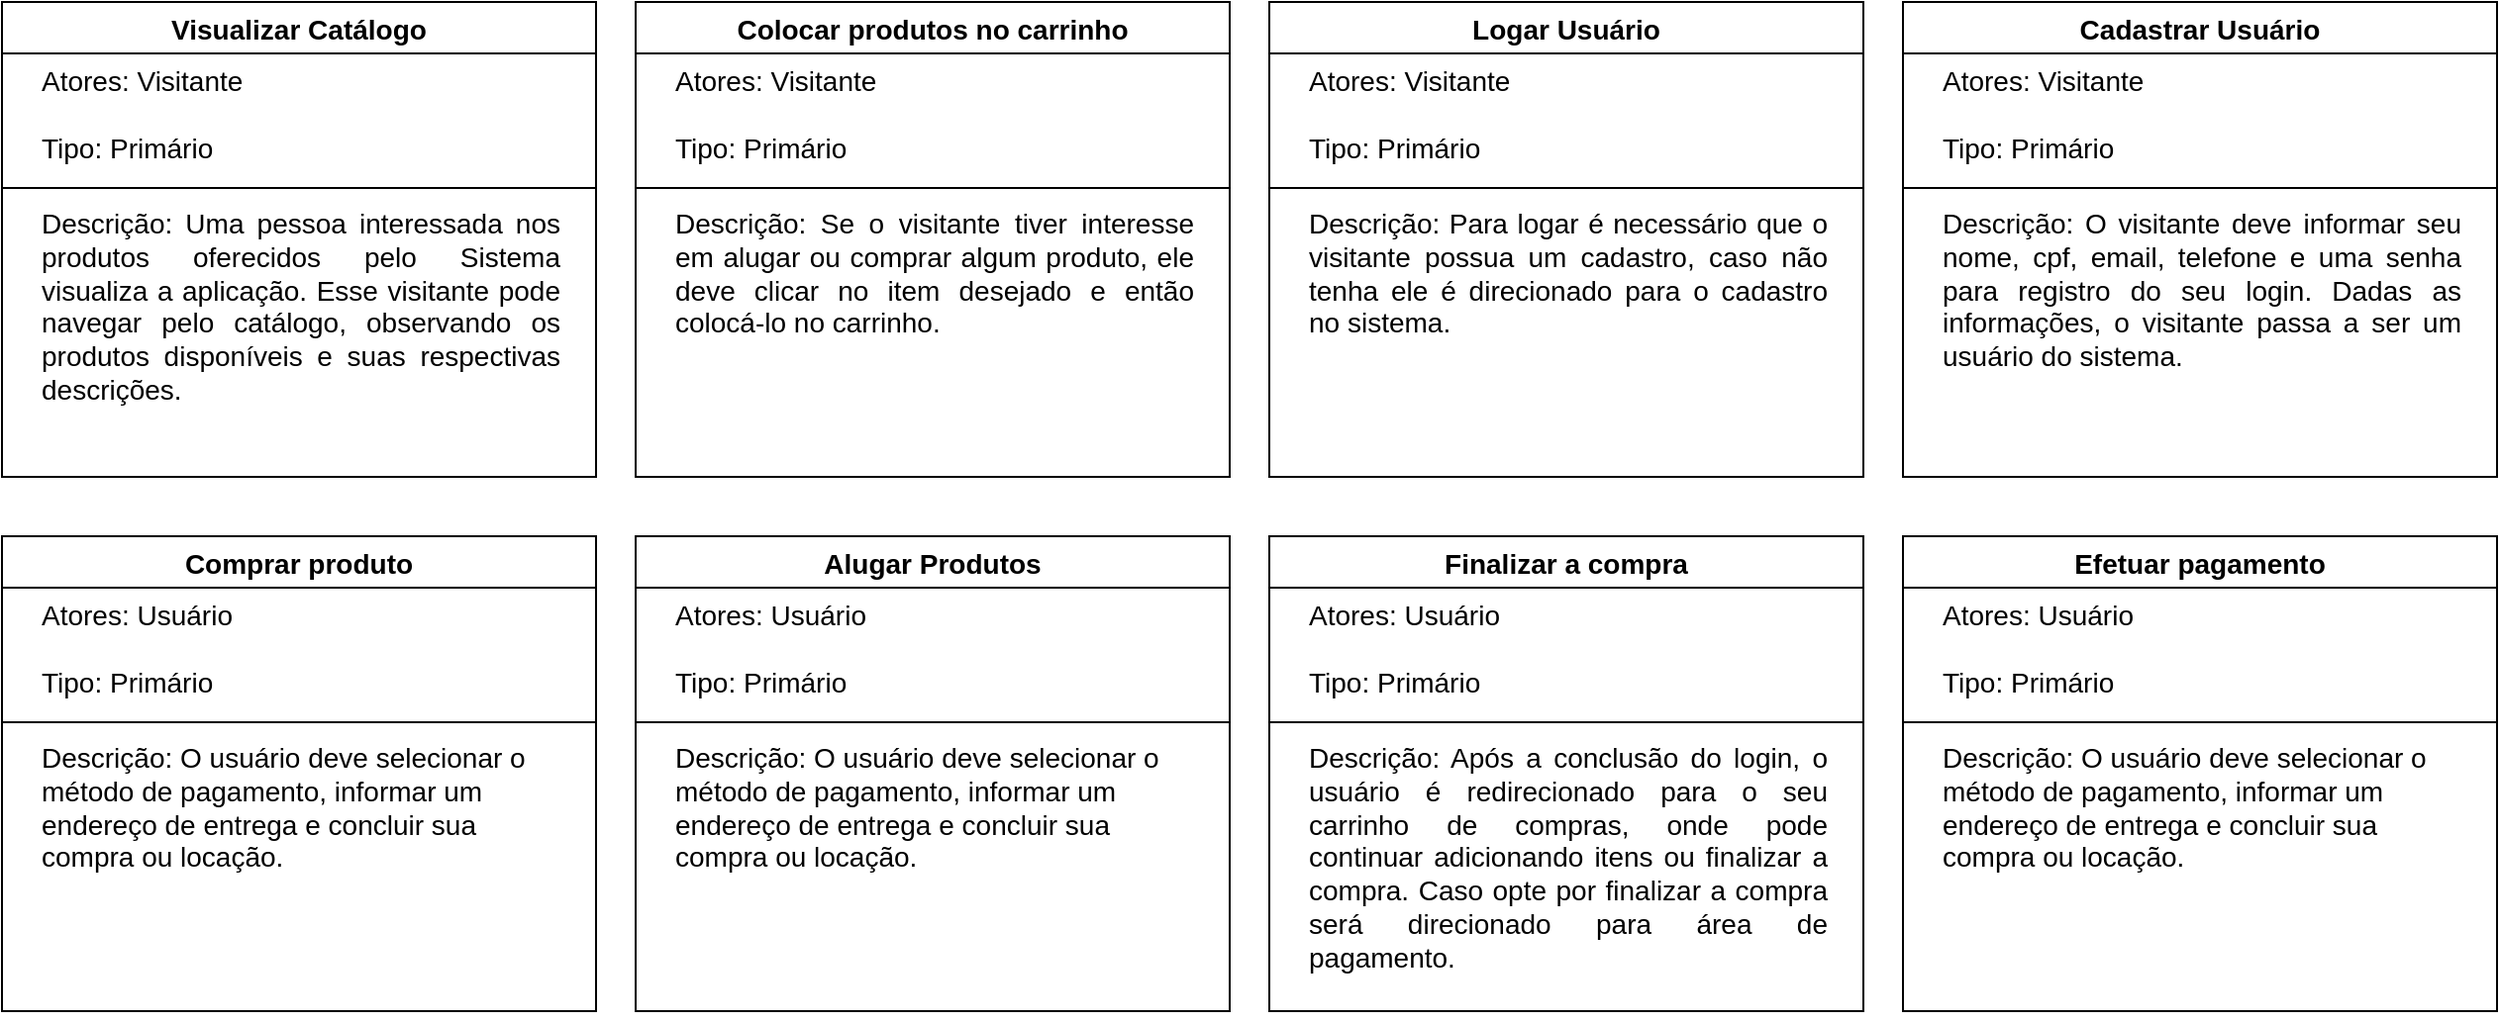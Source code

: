 <mxfile version="26.2.12">
  <diagram name="Página-1" id="rn4G-A0xri_nOC2t1jLq">
    <mxGraphModel dx="2068" dy="1137" grid="1" gridSize="10" guides="1" tooltips="1" connect="1" arrows="1" fold="1" page="1" pageScale="1" pageWidth="827" pageHeight="1169" math="0" shadow="0">
      <root>
        <mxCell id="0" />
        <mxCell id="1" parent="0" />
        <mxCell id="Zyb6E4_nlxskoEPXZIJf-9" value="Visualizar Catálogo" style="swimlane;fontStyle=1;align=center;verticalAlign=top;childLayout=stackLayout;horizontal=1;startSize=26;horizontalStack=0;resizeParent=1;resizeParentMax=0;resizeLast=0;collapsible=1;marginBottom=0;whiteSpace=wrap;html=1;fontSize=14;labelBackgroundColor=none;spacing=0;spacingLeft=20;spacingBottom=0;spacingTop=1;spacingRight=20;" parent="1" vertex="1">
          <mxGeometry x="50" y="90" width="300" height="240" as="geometry" />
        </mxCell>
        <mxCell id="Zyb6E4_nlxskoEPXZIJf-10" value="Atores: Visitante&amp;nbsp;&lt;div&gt;&lt;br&gt;&lt;div&gt;Tipo: Primário&lt;/div&gt;&lt;/div&gt;" style="text;strokeColor=none;fillColor=none;align=left;verticalAlign=top;spacingLeft=20;spacingRight=20;overflow=hidden;rotatable=0;points=[[0,0.5],[1,0.5]];portConstraint=eastwest;whiteSpace=wrap;html=1;fontSize=14;labelBackgroundColor=none;spacing=0;spacingBottom=0;spacingTop=1;" parent="Zyb6E4_nlxskoEPXZIJf-9" vertex="1">
          <mxGeometry y="26" width="300" height="64" as="geometry" />
        </mxCell>
        <mxCell id="Zyb6E4_nlxskoEPXZIJf-11" value="" style="line;strokeWidth=1;fillColor=none;align=left;verticalAlign=middle;spacingTop=1;spacingLeft=20;spacingRight=20;rotatable=0;labelPosition=right;points=[];portConstraint=eastwest;strokeColor=inherit;fontSize=14;labelBackgroundColor=none;spacing=0;spacingBottom=0;" parent="Zyb6E4_nlxskoEPXZIJf-9" vertex="1">
          <mxGeometry y="90" width="300" height="8" as="geometry" />
        </mxCell>
        <mxCell id="Zyb6E4_nlxskoEPXZIJf-12" value="&lt;div style=&quot;text-align: justify;&quot;&gt;&lt;span style=&quot;color: light-dark(rgb(0, 0, 0), rgb(255, 255, 255));&quot;&gt;Descrição: Uma pessoa interessada nos produtos oferecidos pelo Sistema visualiza a aplicação. Esse visitante pode navegar pelo catálogo, observando os produtos disponíveis e suas respectivas descrições.&amp;nbsp;&lt;/span&gt;&lt;/div&gt;&lt;div&gt;&lt;br&gt;&lt;/div&gt;" style="text;strokeColor=none;fillColor=none;align=left;verticalAlign=top;spacingLeft=20;spacingRight=20;overflow=hidden;rotatable=0;points=[[0,0.5],[1,0.5]];portConstraint=eastwest;whiteSpace=wrap;html=1;fontSize=14;labelBackgroundColor=none;spacing=0;spacingBottom=0;spacingTop=1;" parent="Zyb6E4_nlxskoEPXZIJf-9" vertex="1">
          <mxGeometry y="98" width="300" height="142" as="geometry" />
        </mxCell>
        <mxCell id="Zyb6E4_nlxskoEPXZIJf-26" value="Logar Usuário" style="swimlane;fontStyle=1;align=center;verticalAlign=top;childLayout=stackLayout;horizontal=1;startSize=26;horizontalStack=0;resizeParent=1;resizeParentMax=0;resizeLast=0;collapsible=1;marginBottom=0;whiteSpace=wrap;html=1;fontSize=14;labelBackgroundColor=none;spacing=0;spacingLeft=20;spacingBottom=0;spacingTop=1;spacingRight=20;" parent="1" vertex="1">
          <mxGeometry x="690" y="90" width="300" height="240" as="geometry" />
        </mxCell>
        <mxCell id="Zyb6E4_nlxskoEPXZIJf-27" value="Atores: Visitante&amp;nbsp;&lt;div&gt;&lt;br&gt;&lt;div&gt;Tipo: Primário&lt;/div&gt;&lt;/div&gt;" style="text;strokeColor=none;fillColor=none;align=left;verticalAlign=top;spacingLeft=20;spacingRight=20;overflow=hidden;rotatable=0;points=[[0,0.5],[1,0.5]];portConstraint=eastwest;whiteSpace=wrap;html=1;fontSize=14;labelBackgroundColor=none;spacing=0;spacingBottom=0;spacingTop=1;" parent="Zyb6E4_nlxskoEPXZIJf-26" vertex="1">
          <mxGeometry y="26" width="300" height="64" as="geometry" />
        </mxCell>
        <mxCell id="Zyb6E4_nlxskoEPXZIJf-28" value="" style="line;strokeWidth=1;fillColor=none;align=left;verticalAlign=middle;spacingTop=1;spacingLeft=20;spacingRight=20;rotatable=0;labelPosition=right;points=[];portConstraint=eastwest;strokeColor=inherit;fontSize=14;labelBackgroundColor=none;spacing=0;spacingBottom=0;" parent="Zyb6E4_nlxskoEPXZIJf-26" vertex="1">
          <mxGeometry y="90" width="300" height="8" as="geometry" />
        </mxCell>
        <mxCell id="Zyb6E4_nlxskoEPXZIJf-29" value="&lt;div style=&quot;text-align: justify;&quot;&gt;&lt;span style=&quot;background-color: transparent; color: light-dark(rgb(0, 0, 0), rgb(255, 255, 255));&quot;&gt;Descrição: Para logar é necessário que o visitante possua um cadastro, caso não tenha ele é direcionado para o cadastro no sistema.&lt;/span&gt;&lt;/div&gt;&lt;div style=&quot;text-align: justify;&quot;&gt;&lt;br&gt;&lt;/div&gt;" style="text;strokeColor=none;fillColor=none;align=left;verticalAlign=top;spacingLeft=20;spacingRight=20;overflow=hidden;rotatable=0;points=[[0,0.5],[1,0.5]];portConstraint=eastwest;whiteSpace=wrap;html=1;fontSize=14;labelBackgroundColor=none;spacing=0;spacingBottom=0;spacingTop=1;" parent="Zyb6E4_nlxskoEPXZIJf-26" vertex="1">
          <mxGeometry y="98" width="300" height="142" as="geometry" />
        </mxCell>
        <mxCell id="Zyb6E4_nlxskoEPXZIJf-40" value="Finalizar a compra" style="swimlane;fontStyle=1;align=center;verticalAlign=top;childLayout=stackLayout;horizontal=1;startSize=26;horizontalStack=0;resizeParent=1;resizeParentMax=0;resizeLast=0;collapsible=1;marginBottom=0;whiteSpace=wrap;html=1;fontSize=14;labelBackgroundColor=none;spacing=0;spacingLeft=20;spacingBottom=0;spacingTop=1;spacingRight=20;" parent="1" vertex="1">
          <mxGeometry x="690" y="360" width="300" height="240" as="geometry" />
        </mxCell>
        <mxCell id="Zyb6E4_nlxskoEPXZIJf-41" value="Atores: Usuário&amp;nbsp;&lt;div&gt;&lt;br&gt;&lt;div&gt;Tipo: Primário&lt;/div&gt;&lt;/div&gt;" style="text;strokeColor=none;fillColor=none;align=left;verticalAlign=top;spacingLeft=20;spacingRight=20;overflow=hidden;rotatable=0;points=[[0,0.5],[1,0.5]];portConstraint=eastwest;whiteSpace=wrap;html=1;fontSize=14;labelBackgroundColor=none;spacing=0;spacingBottom=0;spacingTop=1;" parent="Zyb6E4_nlxskoEPXZIJf-40" vertex="1">
          <mxGeometry y="26" width="300" height="64" as="geometry" />
        </mxCell>
        <mxCell id="Zyb6E4_nlxskoEPXZIJf-42" value="" style="line;strokeWidth=1;fillColor=none;align=left;verticalAlign=middle;spacingTop=1;spacingLeft=20;spacingRight=20;rotatable=0;labelPosition=right;points=[];portConstraint=eastwest;strokeColor=inherit;fontSize=14;labelBackgroundColor=none;spacing=0;spacingBottom=0;" parent="Zyb6E4_nlxskoEPXZIJf-40" vertex="1">
          <mxGeometry y="90" width="300" height="8" as="geometry" />
        </mxCell>
        <mxCell id="Zyb6E4_nlxskoEPXZIJf-43" value="&lt;div style=&quot;text-align: justify;&quot;&gt;&lt;span style=&quot;background-color: transparent; color: light-dark(rgb(0, 0, 0), rgb(255, 255, 255));&quot;&gt;Descrição: Após a conclusão do login, o usuário é redirecionado para o seu carrinho de compras, onde pode continuar adicionando itens ou finalizar a compra. Caso opte por finalizar a compra será direcionado para área de pagamento.&lt;/span&gt;&lt;/div&gt;" style="text;strokeColor=none;fillColor=none;align=left;verticalAlign=top;spacingLeft=20;spacingRight=20;overflow=hidden;rotatable=0;points=[[0,0.5],[1,0.5]];portConstraint=eastwest;whiteSpace=wrap;html=1;fontSize=14;labelBackgroundColor=none;spacing=0;spacingBottom=0;spacingTop=1;" parent="Zyb6E4_nlxskoEPXZIJf-40" vertex="1">
          <mxGeometry y="98" width="300" height="142" as="geometry" />
        </mxCell>
        <mxCell id="Zyb6E4_nlxskoEPXZIJf-44" value="Colocar produtos no carrinho" style="swimlane;fontStyle=1;align=center;verticalAlign=top;childLayout=stackLayout;horizontal=1;startSize=26;horizontalStack=0;resizeParent=1;resizeParentMax=0;resizeLast=0;collapsible=1;marginBottom=0;whiteSpace=wrap;html=1;fontSize=14;labelBackgroundColor=none;spacing=0;spacingLeft=20;spacingBottom=0;spacingTop=1;spacingRight=20;" parent="1" vertex="1">
          <mxGeometry x="370" y="90" width="300" height="240" as="geometry" />
        </mxCell>
        <mxCell id="Zyb6E4_nlxskoEPXZIJf-45" value="Atores: Visitante&lt;div&gt;&lt;br&gt;&lt;div&gt;Tipo: Primário&lt;/div&gt;&lt;/div&gt;" style="text;strokeColor=none;fillColor=none;align=left;verticalAlign=top;spacingLeft=20;spacingRight=20;overflow=hidden;rotatable=0;points=[[0,0.5],[1,0.5]];portConstraint=eastwest;whiteSpace=wrap;html=1;fontSize=14;labelBackgroundColor=none;spacing=0;spacingBottom=0;spacingTop=1;" parent="Zyb6E4_nlxskoEPXZIJf-44" vertex="1">
          <mxGeometry y="26" width="300" height="64" as="geometry" />
        </mxCell>
        <mxCell id="Zyb6E4_nlxskoEPXZIJf-46" value="" style="line;strokeWidth=1;fillColor=none;align=left;verticalAlign=middle;spacingTop=1;spacingLeft=20;spacingRight=20;rotatable=0;labelPosition=right;points=[];portConstraint=eastwest;strokeColor=inherit;fontSize=14;labelBackgroundColor=none;spacing=0;spacingBottom=0;" parent="Zyb6E4_nlxskoEPXZIJf-44" vertex="1">
          <mxGeometry y="90" width="300" height="8" as="geometry" />
        </mxCell>
        <mxCell id="Zyb6E4_nlxskoEPXZIJf-47" value="&lt;div style=&quot;text-align: justify;&quot;&gt;&lt;span style=&quot;background-color: transparent; color: light-dark(rgb(0, 0, 0), rgb(255, 255, 255));&quot;&gt;Descrição: Se o visitante tiver interesse em alugar ou comprar algum produto, ele deve clicar no item desejado e então colocá-lo no carrinho.&amp;nbsp;&lt;/span&gt;&lt;/div&gt;" style="text;strokeColor=none;fillColor=none;align=left;verticalAlign=top;spacingLeft=20;spacingRight=20;overflow=hidden;rotatable=0;points=[[0,0.5],[1,0.5]];portConstraint=eastwest;whiteSpace=wrap;html=1;fontSize=14;labelBackgroundColor=none;spacing=0;spacingBottom=0;spacingTop=1;" parent="Zyb6E4_nlxskoEPXZIJf-44" vertex="1">
          <mxGeometry y="98" width="300" height="142" as="geometry" />
        </mxCell>
        <mxCell id="Zyb6E4_nlxskoEPXZIJf-48" value="Cadastrar Usuário" style="swimlane;fontStyle=1;align=center;verticalAlign=top;childLayout=stackLayout;horizontal=1;startSize=26;horizontalStack=0;resizeParent=1;resizeParentMax=0;resizeLast=0;collapsible=1;marginBottom=0;whiteSpace=wrap;html=1;fontSize=14;labelBackgroundColor=none;spacing=0;spacingLeft=20;spacingBottom=0;spacingTop=1;spacingRight=20;" parent="1" vertex="1">
          <mxGeometry x="1010" y="90" width="300" height="240" as="geometry" />
        </mxCell>
        <mxCell id="Zyb6E4_nlxskoEPXZIJf-49" value="Atores: Visitante&amp;nbsp;&lt;div&gt;&lt;br&gt;&lt;div&gt;Tipo: Primário&lt;/div&gt;&lt;/div&gt;" style="text;strokeColor=none;fillColor=none;align=left;verticalAlign=top;spacingLeft=20;spacingRight=20;overflow=hidden;rotatable=0;points=[[0,0.5],[1,0.5]];portConstraint=eastwest;whiteSpace=wrap;html=1;fontSize=14;labelBackgroundColor=none;spacing=0;spacingBottom=0;spacingTop=1;" parent="Zyb6E4_nlxskoEPXZIJf-48" vertex="1">
          <mxGeometry y="26" width="300" height="64" as="geometry" />
        </mxCell>
        <mxCell id="Zyb6E4_nlxskoEPXZIJf-50" value="" style="line;strokeWidth=1;fillColor=none;align=left;verticalAlign=middle;spacingTop=1;spacingLeft=20;spacingRight=20;rotatable=0;labelPosition=right;points=[];portConstraint=eastwest;strokeColor=inherit;fontSize=14;labelBackgroundColor=none;spacing=0;spacingBottom=0;" parent="Zyb6E4_nlxskoEPXZIJf-48" vertex="1">
          <mxGeometry y="90" width="300" height="8" as="geometry" />
        </mxCell>
        <mxCell id="Zyb6E4_nlxskoEPXZIJf-51" value="&lt;div style=&quot;text-align: justify;&quot;&gt;&lt;span style=&quot;background-color: transparent; color: light-dark(rgb(0, 0, 0), rgb(255, 255, 255));&quot;&gt;Descrição: O visitante deve informar seu nome, cpf, email, telefone e uma senha para registro do seu login. Dadas as informações, o visitante passa a ser um usuário do sistema.&lt;/span&gt;&lt;/div&gt;&lt;div&gt;&lt;br&gt;&lt;/div&gt;" style="text;strokeColor=none;fillColor=none;align=left;verticalAlign=top;spacingLeft=20;spacingRight=20;overflow=hidden;rotatable=0;points=[[0,0.5],[1,0.5]];portConstraint=eastwest;whiteSpace=wrap;html=1;fontSize=14;labelBackgroundColor=none;spacing=0;spacingBottom=0;spacingTop=1;" parent="Zyb6E4_nlxskoEPXZIJf-48" vertex="1">
          <mxGeometry y="98" width="300" height="142" as="geometry" />
        </mxCell>
        <mxCell id="Vrus0vGLdMhz7AtM7l07-1" value="Efetuar pagamento" style="swimlane;fontStyle=1;align=center;verticalAlign=top;childLayout=stackLayout;horizontal=1;startSize=26;horizontalStack=0;resizeParent=1;resizeParentMax=0;resizeLast=0;collapsible=1;marginBottom=0;whiteSpace=wrap;html=1;fontSize=14;labelBackgroundColor=none;spacing=0;spacingLeft=20;spacingBottom=0;spacingTop=1;spacingRight=20;" parent="1" vertex="1">
          <mxGeometry x="1010" y="360" width="300" height="240" as="geometry" />
        </mxCell>
        <mxCell id="Vrus0vGLdMhz7AtM7l07-2" value="Atores: Usuário&amp;nbsp;&lt;div&gt;&lt;br&gt;&lt;div&gt;Tipo: Primário&lt;/div&gt;&lt;/div&gt;" style="text;strokeColor=none;fillColor=none;align=left;verticalAlign=top;spacingLeft=20;spacingRight=20;overflow=hidden;rotatable=0;points=[[0,0.5],[1,0.5]];portConstraint=eastwest;whiteSpace=wrap;html=1;fontSize=14;labelBackgroundColor=none;spacing=0;spacingBottom=0;spacingTop=1;" parent="Vrus0vGLdMhz7AtM7l07-1" vertex="1">
          <mxGeometry y="26" width="300" height="64" as="geometry" />
        </mxCell>
        <mxCell id="Vrus0vGLdMhz7AtM7l07-3" value="" style="line;strokeWidth=1;fillColor=none;align=left;verticalAlign=middle;spacingTop=1;spacingLeft=20;spacingRight=20;rotatable=0;labelPosition=right;points=[];portConstraint=eastwest;strokeColor=inherit;fontSize=14;labelBackgroundColor=none;spacing=0;spacingBottom=0;" parent="Vrus0vGLdMhz7AtM7l07-1" vertex="1">
          <mxGeometry y="90" width="300" height="8" as="geometry" />
        </mxCell>
        <mxCell id="Vrus0vGLdMhz7AtM7l07-4" value="Descrição: O usuário deve selecionar o método de pagamento, informar um endereço de entrega e concluir sua compra ou locação.&lt;div&gt;&lt;br&gt;&lt;/div&gt;" style="text;strokeColor=none;fillColor=none;align=left;verticalAlign=top;spacingLeft=20;spacingRight=20;overflow=hidden;rotatable=0;points=[[0,0.5],[1,0.5]];portConstraint=eastwest;whiteSpace=wrap;html=1;fontSize=14;labelBackgroundColor=none;spacing=0;spacingBottom=0;spacingTop=1;" parent="Vrus0vGLdMhz7AtM7l07-1" vertex="1">
          <mxGeometry y="98" width="300" height="142" as="geometry" />
        </mxCell>
        <mxCell id="go0MITiZxSw53gZm4MJc-1" value="Comprar produto" style="swimlane;fontStyle=1;align=center;verticalAlign=top;childLayout=stackLayout;horizontal=1;startSize=26;horizontalStack=0;resizeParent=1;resizeParentMax=0;resizeLast=0;collapsible=1;marginBottom=0;whiteSpace=wrap;html=1;fontSize=14;labelBackgroundColor=none;spacing=0;spacingLeft=20;spacingBottom=0;spacingTop=1;spacingRight=20;" vertex="1" parent="1">
          <mxGeometry x="50" y="360" width="300" height="240" as="geometry" />
        </mxCell>
        <mxCell id="go0MITiZxSw53gZm4MJc-2" value="Atores: Usuário&amp;nbsp;&lt;div&gt;&lt;br&gt;&lt;div&gt;Tipo: Primário&lt;/div&gt;&lt;/div&gt;" style="text;strokeColor=none;fillColor=none;align=left;verticalAlign=top;spacingLeft=20;spacingRight=20;overflow=hidden;rotatable=0;points=[[0,0.5],[1,0.5]];portConstraint=eastwest;whiteSpace=wrap;html=1;fontSize=14;labelBackgroundColor=none;spacing=0;spacingBottom=0;spacingTop=1;" vertex="1" parent="go0MITiZxSw53gZm4MJc-1">
          <mxGeometry y="26" width="300" height="64" as="geometry" />
        </mxCell>
        <mxCell id="go0MITiZxSw53gZm4MJc-3" value="" style="line;strokeWidth=1;fillColor=none;align=left;verticalAlign=middle;spacingTop=1;spacingLeft=20;spacingRight=20;rotatable=0;labelPosition=right;points=[];portConstraint=eastwest;strokeColor=inherit;fontSize=14;labelBackgroundColor=none;spacing=0;spacingBottom=0;" vertex="1" parent="go0MITiZxSw53gZm4MJc-1">
          <mxGeometry y="90" width="300" height="8" as="geometry" />
        </mxCell>
        <mxCell id="go0MITiZxSw53gZm4MJc-4" value="Descrição: O usuário deve selecionar o método de pagamento, informar um endereço de entrega e concluir sua compra ou locação.&lt;div&gt;&lt;br&gt;&lt;/div&gt;" style="text;strokeColor=none;fillColor=none;align=left;verticalAlign=top;spacingLeft=20;spacingRight=20;overflow=hidden;rotatable=0;points=[[0,0.5],[1,0.5]];portConstraint=eastwest;whiteSpace=wrap;html=1;fontSize=14;labelBackgroundColor=none;spacing=0;spacingBottom=0;spacingTop=1;" vertex="1" parent="go0MITiZxSw53gZm4MJc-1">
          <mxGeometry y="98" width="300" height="142" as="geometry" />
        </mxCell>
        <mxCell id="go0MITiZxSw53gZm4MJc-5" value="Alugar Produtos" style="swimlane;fontStyle=1;align=center;verticalAlign=top;childLayout=stackLayout;horizontal=1;startSize=26;horizontalStack=0;resizeParent=1;resizeParentMax=0;resizeLast=0;collapsible=1;marginBottom=0;whiteSpace=wrap;html=1;fontSize=14;labelBackgroundColor=none;spacing=0;spacingLeft=20;spacingBottom=0;spacingTop=1;spacingRight=20;" vertex="1" parent="1">
          <mxGeometry x="370" y="360" width="300" height="240" as="geometry" />
        </mxCell>
        <mxCell id="go0MITiZxSw53gZm4MJc-6" value="Atores: Usuário&amp;nbsp;&lt;div&gt;&lt;br&gt;&lt;div&gt;Tipo: Primário&lt;/div&gt;&lt;/div&gt;" style="text;strokeColor=none;fillColor=none;align=left;verticalAlign=top;spacingLeft=20;spacingRight=20;overflow=hidden;rotatable=0;points=[[0,0.5],[1,0.5]];portConstraint=eastwest;whiteSpace=wrap;html=1;fontSize=14;labelBackgroundColor=none;spacing=0;spacingBottom=0;spacingTop=1;" vertex="1" parent="go0MITiZxSw53gZm4MJc-5">
          <mxGeometry y="26" width="300" height="64" as="geometry" />
        </mxCell>
        <mxCell id="go0MITiZxSw53gZm4MJc-7" value="" style="line;strokeWidth=1;fillColor=none;align=left;verticalAlign=middle;spacingTop=1;spacingLeft=20;spacingRight=20;rotatable=0;labelPosition=right;points=[];portConstraint=eastwest;strokeColor=inherit;fontSize=14;labelBackgroundColor=none;spacing=0;spacingBottom=0;" vertex="1" parent="go0MITiZxSw53gZm4MJc-5">
          <mxGeometry y="90" width="300" height="8" as="geometry" />
        </mxCell>
        <mxCell id="go0MITiZxSw53gZm4MJc-8" value="Descrição: O usuário deve selecionar o método de pagamento, informar um endereço de entrega e concluir sua compra ou locação.&lt;div&gt;&lt;br&gt;&lt;/div&gt;" style="text;strokeColor=none;fillColor=none;align=left;verticalAlign=top;spacingLeft=20;spacingRight=20;overflow=hidden;rotatable=0;points=[[0,0.5],[1,0.5]];portConstraint=eastwest;whiteSpace=wrap;html=1;fontSize=14;labelBackgroundColor=none;spacing=0;spacingBottom=0;spacingTop=1;" vertex="1" parent="go0MITiZxSw53gZm4MJc-5">
          <mxGeometry y="98" width="300" height="142" as="geometry" />
        </mxCell>
      </root>
    </mxGraphModel>
  </diagram>
</mxfile>
